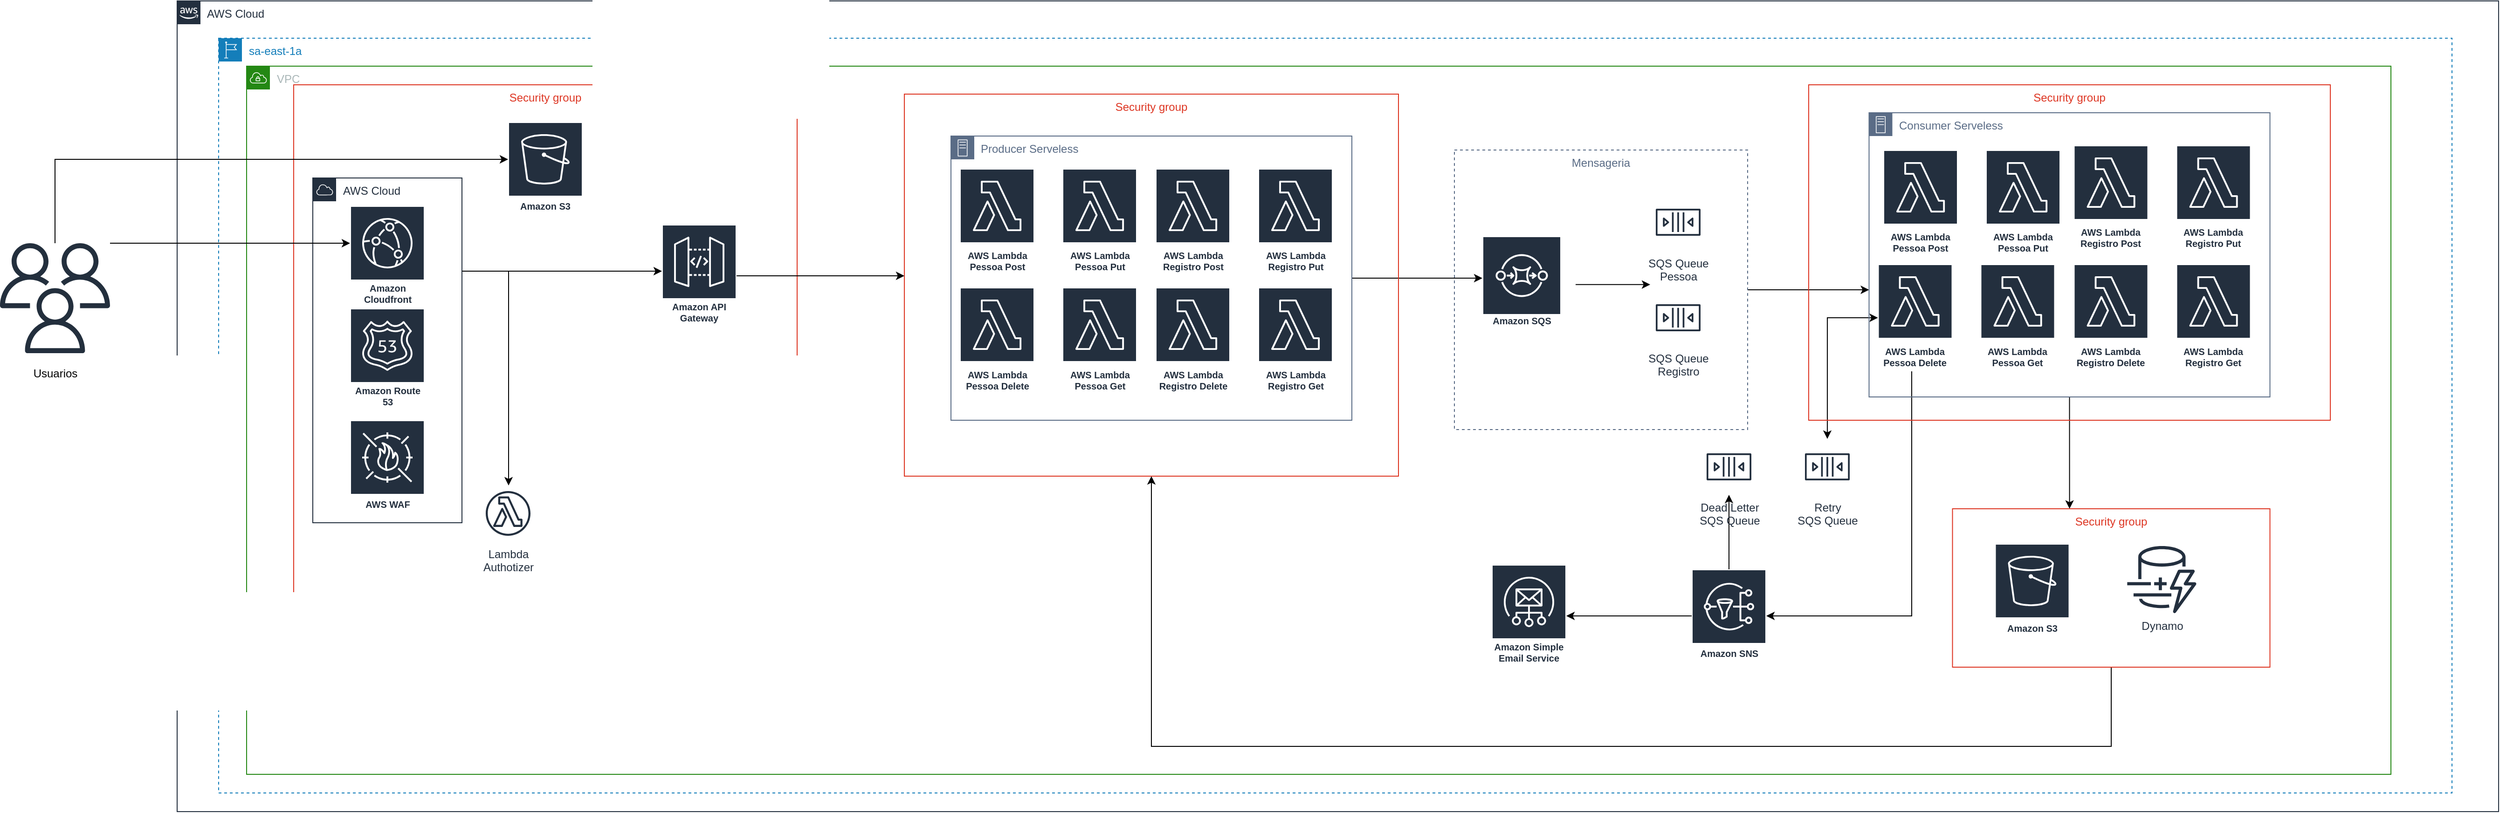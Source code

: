 <mxfile version="15.2.7" type="device" pages="3"><diagram id="Utbdjj3-p3kCRXdwDU8F" name="Page-1"><mxGraphModel dx="5682" dy="2343" grid="1" gridSize="10" guides="1" tooltips="1" connect="1" arrows="1" fold="1" page="1" pageScale="1" pageWidth="827" pageHeight="1169" math="0" shadow="0"><root><mxCell id="0"/><mxCell id="1" parent="0"/><mxCell id="gwXPmiW9-v_74yrq-nhE-3" value="AWS Cloud" style="points=[[0,0],[0.25,0],[0.5,0],[0.75,0],[1,0],[1,0.25],[1,0.5],[1,0.75],[1,1],[0.75,1],[0.5,1],[0.25,1],[0,1],[0,0.75],[0,0.5],[0,0.25]];outlineConnect=0;gradientColor=none;html=1;whiteSpace=wrap;fontSize=12;fontStyle=0;container=1;pointerEvents=0;collapsible=0;recursiveResize=0;shape=mxgraph.aws4.group;grIcon=mxgraph.aws4.group_aws_cloud_alt;strokeColor=#232F3E;fillColor=none;verticalAlign=top;align=left;spacingLeft=30;fontColor=#232F3E;dashed=0;" parent="1" vertex="1"><mxGeometry x="-3010" y="-480" width="2490" height="870" as="geometry"/></mxCell><mxCell id="4ZW8SQwC3H2Tp52ZixBB-3" value="sa-east-1a" style="points=[[0,0],[0.25,0],[0.5,0],[0.75,0],[1,0],[1,0.25],[1,0.5],[1,0.75],[1,1],[0.75,1],[0.5,1],[0.25,1],[0,1],[0,0.75],[0,0.5],[0,0.25]];outlineConnect=0;gradientColor=none;html=1;whiteSpace=wrap;fontSize=12;fontStyle=0;container=1;pointerEvents=0;collapsible=0;recursiveResize=0;shape=mxgraph.aws4.group;grIcon=mxgraph.aws4.group_region;strokeColor=#147EBA;fillColor=none;verticalAlign=top;align=left;spacingLeft=30;fontColor=#147EBA;dashed=1;" parent="gwXPmiW9-v_74yrq-nhE-3" vertex="1"><mxGeometry x="44.5" y="40" width="2395.5" height="810" as="geometry"/></mxCell><mxCell id="PenCrC6DvGoU3g6hiDPV-35" value="VPC" style="points=[[0,0],[0.25,0],[0.5,0],[0.75,0],[1,0],[1,0.25],[1,0.5],[1,0.75],[1,1],[0.75,1],[0.5,1],[0.25,1],[0,1],[0,0.75],[0,0.5],[0,0.25]];outlineConnect=0;gradientColor=none;html=1;whiteSpace=wrap;fontSize=12;fontStyle=0;container=0;pointerEvents=0;collapsible=0;recursiveResize=0;shape=mxgraph.aws4.group;grIcon=mxgraph.aws4.group_vpc;strokeColor=#248814;fillColor=none;verticalAlign=top;align=left;spacingLeft=30;fontColor=#AAB7B8;dashed=0;" parent="4ZW8SQwC3H2Tp52ZixBB-3" vertex="1"><mxGeometry x="30" y="30" width="2300" height="760" as="geometry"/></mxCell><mxCell id="WlRQEAb6TAlqLv0lxq-g-4" style="edgeStyle=orthogonalEdgeStyle;rounded=0;orthogonalLoop=1;jettySize=auto;html=1;" parent="4ZW8SQwC3H2Tp52ZixBB-3" source="GcM1J28nANcI8CVDfX0t-34" target="GcM1J28nANcI8CVDfX0t-36" edge="1"><mxGeometry relative="1" as="geometry"/></mxCell><mxCell id="GcM1J28nANcI8CVDfX0t-34" value="Amazon SNS" style="sketch=0;outlineConnect=0;fontColor=#232F3E;gradientColor=none;strokeColor=#ffffff;fillColor=#232F3E;dashed=0;verticalLabelPosition=middle;verticalAlign=bottom;align=center;html=1;whiteSpace=wrap;fontSize=10;fontStyle=1;spacing=3;shape=mxgraph.aws4.productIcon;prIcon=mxgraph.aws4.sns;" parent="4ZW8SQwC3H2Tp52ZixBB-3" vertex="1"><mxGeometry x="1580" y="570" width="80" height="100" as="geometry"/></mxCell><mxCell id="GcM1J28nANcI8CVDfX0t-36" value="Amazon Simple Email Service" style="sketch=0;outlineConnect=0;fontColor=#232F3E;gradientColor=none;strokeColor=#ffffff;fillColor=#232F3E;dashed=0;verticalLabelPosition=middle;verticalAlign=bottom;align=center;html=1;whiteSpace=wrap;fontSize=10;fontStyle=1;spacing=3;shape=mxgraph.aws4.productIcon;prIcon=mxgraph.aws4.simple_email_service;" parent="4ZW8SQwC3H2Tp52ZixBB-3" vertex="1"><mxGeometry x="1365.5" y="565" width="80" height="110" as="geometry"/></mxCell><mxCell id="WlRQEAb6TAlqLv0lxq-g-3" style="edgeStyle=orthogonalEdgeStyle;rounded=0;orthogonalLoop=1;jettySize=auto;html=1;startArrow=classic;startFill=1;endArrow=none;endFill=0;" parent="4ZW8SQwC3H2Tp52ZixBB-3" source="GcM1J28nANcI8CVDfX0t-35" target="GcM1J28nANcI8CVDfX0t-34" edge="1"><mxGeometry relative="1" as="geometry"/></mxCell><mxCell id="GcM1J28nANcI8CVDfX0t-35" value="Dead Letter&lt;br&gt;SQS Queue" style="sketch=0;outlineConnect=0;fontColor=#232F3E;gradientColor=none;strokeColor=#232F3E;fillColor=#ffffff;dashed=0;verticalLabelPosition=bottom;verticalAlign=top;align=center;html=1;fontSize=12;fontStyle=0;aspect=fixed;shape=mxgraph.aws4.resourceIcon;resIcon=mxgraph.aws4.queue;" parent="4ZW8SQwC3H2Tp52ZixBB-3" vertex="1"><mxGeometry x="1590" y="430" width="60" height="60" as="geometry"/></mxCell><mxCell id="WlRQEAb6TAlqLv0lxq-g-5" value="Retry&lt;br&gt;SQS Queue" style="sketch=0;outlineConnect=0;fontColor=#232F3E;gradientColor=none;strokeColor=#232F3E;fillColor=#ffffff;dashed=0;verticalLabelPosition=bottom;verticalAlign=top;align=center;html=1;fontSize=12;fontStyle=0;aspect=fixed;shape=mxgraph.aws4.resourceIcon;resIcon=mxgraph.aws4.queue;" parent="4ZW8SQwC3H2Tp52ZixBB-3" vertex="1"><mxGeometry x="1695.5" y="430" width="60" height="60" as="geometry"/></mxCell><mxCell id="Ju1iDbExEsWvQ_s9mxj7-16" style="edgeStyle=orthogonalEdgeStyle;rounded=0;orthogonalLoop=1;jettySize=auto;html=1;" parent="4ZW8SQwC3H2Tp52ZixBB-3" source="PenCrC6DvGoU3g6hiDPV-37" target="WlRQEAb6TAlqLv0lxq-g-1" edge="1"><mxGeometry relative="1" as="geometry"><Array as="points"><mxPoint x="1356" y="272"/><mxPoint x="1356" y="272"/></Array></mxGeometry></mxCell><mxCell id="Ju1iDbExEsWvQ_s9mxj7-17" style="edgeStyle=orthogonalEdgeStyle;rounded=0;orthogonalLoop=1;jettySize=auto;html=1;" parent="4ZW8SQwC3H2Tp52ZixBB-3" source="GcM1J28nANcI8CVDfX0t-12" target="Ju1iDbExEsWvQ_s9mxj7-7" edge="1"><mxGeometry relative="1" as="geometry"><Array as="points"><mxPoint x="2016" y="280"/><mxPoint x="2016" y="280"/></Array></mxGeometry></mxCell><mxCell id="Ju1iDbExEsWvQ_s9mxj7-18" style="edgeStyle=orthogonalEdgeStyle;rounded=0;orthogonalLoop=1;jettySize=auto;html=1;startArrow=classic;startFill=1;" parent="4ZW8SQwC3H2Tp52ZixBB-3" source="Ju1iDbExEsWvQ_s9mxj7-8" target="WlRQEAb6TAlqLv0lxq-g-5" edge="1"><mxGeometry relative="1" as="geometry"/></mxCell><mxCell id="Ju1iDbExEsWvQ_s9mxj7-19" style="edgeStyle=orthogonalEdgeStyle;rounded=0;orthogonalLoop=1;jettySize=auto;html=1;startArrow=none;startFill=0;" parent="4ZW8SQwC3H2Tp52ZixBB-3" source="Ju1iDbExEsWvQ_s9mxj7-8" target="GcM1J28nANcI8CVDfX0t-34" edge="1"><mxGeometry relative="1" as="geometry"><Array as="points"><mxPoint x="1816" y="620"/></Array></mxGeometry></mxCell><mxCell id="Ju1iDbExEsWvQ_s9mxj7-20" style="edgeStyle=orthogonalEdgeStyle;rounded=0;orthogonalLoop=1;jettySize=auto;html=1;startArrow=none;startFill=0;exitX=0.5;exitY=1;exitDx=0;exitDy=0;entryX=0.5;entryY=1;entryDx=0;entryDy=0;" parent="4ZW8SQwC3H2Tp52ZixBB-3" source="sDyM2wGw_9lV0OGKjKBB-1" target="PenCrC6DvGoU3g6hiDPV-42" edge="1"><mxGeometry relative="1" as="geometry"><Array as="points"><mxPoint x="2030" y="760"/><mxPoint x="1001" y="760"/></Array></mxGeometry></mxCell><mxCell id="8YtpslXyGDlUgKeMLHJy-2" style="edgeStyle=orthogonalEdgeStyle;rounded=0;orthogonalLoop=1;jettySize=auto;html=1;exitX=0.5;exitY=1;exitDx=0;exitDy=0;" parent="4ZW8SQwC3H2Tp52ZixBB-3" source="Ju1iDbExEsWvQ_s9mxj7-7" target="sDyM2wGw_9lV0OGKjKBB-1" edge="1"><mxGeometry relative="1" as="geometry"><mxPoint x="2305.5" y="466" as="targetPoint"/><Array as="points"><mxPoint x="1985" y="490"/><mxPoint x="1985" y="490"/></Array></mxGeometry></mxCell><mxCell id="7pU__iTT3sf8lBrZAleq-1" value="" style="group" parent="4ZW8SQwC3H2Tp52ZixBB-3" vertex="1" connectable="0"><mxGeometry x="735.5" y="60" width="530" height="410" as="geometry"/></mxCell><mxCell id="PenCrC6DvGoU3g6hiDPV-42" value="Security group" style="fillColor=none;strokeColor=#DD3522;verticalAlign=top;fontStyle=0;fontColor=#DD3522;" parent="7pU__iTT3sf8lBrZAleq-1" vertex="1"><mxGeometry width="530" height="410" as="geometry"/></mxCell><mxCell id="PenCrC6DvGoU3g6hiDPV-37" value="Producer Serveless" style="points=[[0,0],[0.25,0],[0.5,0],[0.75,0],[1,0],[1,0.25],[1,0.5],[1,0.75],[1,1],[0.75,1],[0.5,1],[0.25,1],[0,1],[0,0.75],[0,0.5],[0,0.25]];outlineConnect=0;gradientColor=none;html=1;whiteSpace=wrap;fontSize=12;fontStyle=0;container=1;pointerEvents=0;collapsible=0;recursiveResize=0;shape=mxgraph.aws4.group;grIcon=mxgraph.aws4.group_on_premise;strokeColor=#5A6C86;fillColor=none;verticalAlign=top;align=left;spacingLeft=30;fontColor=#5A6C86;dashed=0;" parent="7pU__iTT3sf8lBrZAleq-1" vertex="1"><mxGeometry x="50" y="45" width="430" height="305" as="geometry"/></mxCell><mxCell id="Ju1iDbExEsWvQ_s9mxj7-2" value="AWS Lambda Pessoa Delete" style="sketch=0;outlineConnect=0;fontColor=#232F3E;gradientColor=none;strokeColor=#ffffff;fillColor=#232F3E;dashed=0;verticalLabelPosition=middle;verticalAlign=bottom;align=center;html=1;whiteSpace=wrap;fontSize=10;fontStyle=1;spacing=3;shape=mxgraph.aws4.productIcon;prIcon=mxgraph.aws4.lambda;" parent="PenCrC6DvGoU3g6hiDPV-37" vertex="1"><mxGeometry x="9.5" y="162.5" width="80" height="115" as="geometry"/></mxCell><mxCell id="Ju1iDbExEsWvQ_s9mxj7-1" value="AWS Lambda Pessoa Get" style="sketch=0;outlineConnect=0;fontColor=#232F3E;gradientColor=none;strokeColor=#ffffff;fillColor=#232F3E;dashed=0;verticalLabelPosition=middle;verticalAlign=bottom;align=center;html=1;whiteSpace=wrap;fontSize=10;fontStyle=1;spacing=3;shape=mxgraph.aws4.productIcon;prIcon=mxgraph.aws4.lambda;" parent="PenCrC6DvGoU3g6hiDPV-37" vertex="1"><mxGeometry x="119.5" y="162.5" width="80" height="115" as="geometry"/></mxCell><mxCell id="PenCrC6DvGoU3g6hiDPV-39" value="AWS Lambda Registro Post" style="sketch=0;outlineConnect=0;fontColor=#232F3E;gradientColor=none;strokeColor=#ffffff;fillColor=#232F3E;dashed=0;verticalLabelPosition=middle;verticalAlign=bottom;align=center;html=1;whiteSpace=wrap;fontSize=10;fontStyle=1;spacing=3;shape=mxgraph.aws4.productIcon;prIcon=mxgraph.aws4.lambda;" parent="PenCrC6DvGoU3g6hiDPV-37" vertex="1"><mxGeometry x="219.5" y="35" width="80" height="115" as="geometry"/></mxCell><mxCell id="Ju1iDbExEsWvQ_s9mxj7-4" value="AWS Lambda Registro Delete" style="sketch=0;outlineConnect=0;fontColor=#232F3E;gradientColor=none;strokeColor=#ffffff;fillColor=#232F3E;dashed=0;verticalLabelPosition=middle;verticalAlign=bottom;align=center;html=1;whiteSpace=wrap;fontSize=10;fontStyle=1;spacing=3;shape=mxgraph.aws4.productIcon;prIcon=mxgraph.aws4.lambda;" parent="PenCrC6DvGoU3g6hiDPV-37" vertex="1"><mxGeometry x="219.5" y="162.5" width="80" height="115" as="geometry"/></mxCell><mxCell id="Ju1iDbExEsWvQ_s9mxj7-5" value="AWS Lambda Registro Put" style="sketch=0;outlineConnect=0;fontColor=#232F3E;gradientColor=none;strokeColor=#ffffff;fillColor=#232F3E;dashed=0;verticalLabelPosition=middle;verticalAlign=bottom;align=center;html=1;whiteSpace=wrap;fontSize=10;fontStyle=1;spacing=3;shape=mxgraph.aws4.productIcon;prIcon=mxgraph.aws4.lambda;" parent="PenCrC6DvGoU3g6hiDPV-37" vertex="1"><mxGeometry x="329.5" y="35" width="80" height="115" as="geometry"/></mxCell><mxCell id="Ju1iDbExEsWvQ_s9mxj7-6" value="AWS Lambda Registro Get" style="sketch=0;outlineConnect=0;fontColor=#232F3E;gradientColor=none;strokeColor=#ffffff;fillColor=#232F3E;dashed=0;verticalLabelPosition=middle;verticalAlign=bottom;align=center;html=1;whiteSpace=wrap;fontSize=10;fontStyle=1;spacing=3;shape=mxgraph.aws4.productIcon;prIcon=mxgraph.aws4.lambda;" parent="PenCrC6DvGoU3g6hiDPV-37" vertex="1"><mxGeometry x="329.5" y="162.5" width="80" height="115" as="geometry"/></mxCell><mxCell id="PenCrC6DvGoU3g6hiDPV-38" value="AWS Lambda Pessoa Put" style="sketch=0;outlineConnect=0;fontColor=#232F3E;gradientColor=none;strokeColor=#ffffff;fillColor=#232F3E;dashed=0;verticalLabelPosition=middle;verticalAlign=bottom;align=center;html=1;whiteSpace=wrap;fontSize=10;fontStyle=1;spacing=3;shape=mxgraph.aws4.productIcon;prIcon=mxgraph.aws4.lambda;" parent="7pU__iTT3sf8lBrZAleq-1" vertex="1"><mxGeometry x="169.5" y="80" width="80" height="115" as="geometry"/></mxCell><mxCell id="Ju1iDbExEsWvQ_s9mxj7-3" value="AWS Lambda Pessoa Post" style="sketch=0;outlineConnect=0;fontColor=#232F3E;gradientColor=none;strokeColor=#ffffff;fillColor=#232F3E;dashed=0;verticalLabelPosition=middle;verticalAlign=bottom;align=center;html=1;whiteSpace=wrap;fontSize=10;fontStyle=1;spacing=3;shape=mxgraph.aws4.productIcon;prIcon=mxgraph.aws4.lambda;" parent="7pU__iTT3sf8lBrZAleq-1" vertex="1"><mxGeometry x="59.5" y="80" width="80" height="115" as="geometry"/></mxCell><mxCell id="7pU__iTT3sf8lBrZAleq-2" value="" style="group" parent="4ZW8SQwC3H2Tp52ZixBB-3" vertex="1" connectable="0"><mxGeometry x="80.5" y="50" width="540" height="550" as="geometry"/></mxCell><mxCell id="PenCrC6DvGoU3g6hiDPV-5" value="Security group" style="fillColor=none;strokeColor=#DD3522;verticalAlign=top;fontStyle=0;fontColor=#DD3522;" parent="7pU__iTT3sf8lBrZAleq-2" vertex="1"><mxGeometry width="540" height="550" as="geometry"/></mxCell><mxCell id="gwXPmiW9-v_74yrq-nhE-2" value="Amazon API Gateway" style="sketch=0;outlineConnect=0;fontColor=#232F3E;gradientColor=none;strokeColor=#ffffff;fillColor=#232F3E;dashed=0;verticalLabelPosition=middle;verticalAlign=bottom;align=center;html=1;whiteSpace=wrap;fontSize=10;fontStyle=1;spacing=3;shape=mxgraph.aws4.productIcon;prIcon=mxgraph.aws4.api_gateway;" parent="7pU__iTT3sf8lBrZAleq-2" vertex="1"><mxGeometry x="395" y="150" width="80" height="110" as="geometry"/></mxCell><mxCell id="GcM1J28nANcI8CVDfX0t-4" style="edgeStyle=orthogonalEdgeStyle;rounded=0;orthogonalLoop=1;jettySize=auto;html=1;" parent="7pU__iTT3sf8lBrZAleq-2" target="gwXPmiW9-v_74yrq-nhE-2" edge="1"><mxGeometry x="-3005" y="-460" as="geometry"><mxPoint x="181" y="200" as="sourcePoint"/><Array as="points"><mxPoint x="180.5" y="200"/></Array></mxGeometry></mxCell><mxCell id="gwXPmiW9-v_74yrq-nhE-15" value="AWS Cloud" style="points=[[0,0],[0.25,0],[0.5,0],[0.75,0],[1,0],[1,0.25],[1,0.5],[1,0.75],[1,1],[0.75,1],[0.5,1],[0.25,1],[0,1],[0,0.75],[0,0.5],[0,0.25]];outlineConnect=0;gradientColor=none;html=1;whiteSpace=wrap;fontSize=12;fontStyle=0;container=1;pointerEvents=0;collapsible=0;recursiveResize=0;shape=mxgraph.aws4.group;grIcon=mxgraph.aws4.group_aws_cloud;strokeColor=#232F3E;fillColor=none;verticalAlign=top;align=left;spacingLeft=30;fontColor=#232F3E;dashed=0;rotation=0;" parent="7pU__iTT3sf8lBrZAleq-2" vertex="1"><mxGeometry x="20.5" y="100" width="160" height="370" as="geometry"/></mxCell><mxCell id="gwXPmiW9-v_74yrq-nhE-14" value="AWS WAF" style="sketch=0;outlineConnect=0;fontColor=#232F3E;gradientColor=none;strokeColor=#ffffff;fillColor=#232F3E;dashed=0;verticalLabelPosition=middle;verticalAlign=bottom;align=center;html=1;whiteSpace=wrap;fontSize=10;fontStyle=1;spacing=3;shape=mxgraph.aws4.productIcon;prIcon=mxgraph.aws4.waf;" parent="gwXPmiW9-v_74yrq-nhE-15" vertex="1"><mxGeometry x="40" y="260" width="80" height="100" as="geometry"/></mxCell><mxCell id="QEZ3UaB6u-Z1rGOzgfHQ-1" value="Amazon Cloudfront" style="sketch=0;outlineConnect=0;fontColor=#232F3E;gradientColor=none;strokeColor=#ffffff;fillColor=#232F3E;dashed=0;verticalLabelPosition=middle;verticalAlign=bottom;align=center;html=1;whiteSpace=wrap;fontSize=10;fontStyle=1;spacing=3;shape=mxgraph.aws4.productIcon;prIcon=mxgraph.aws4.cloudfront;" parent="gwXPmiW9-v_74yrq-nhE-15" vertex="1"><mxGeometry x="40" y="30" width="80" height="110" as="geometry"/></mxCell><mxCell id="gwXPmiW9-v_74yrq-nhE-18" value="Amazon Route 53" style="sketch=0;outlineConnect=0;fontColor=#232F3E;gradientColor=none;strokeColor=#ffffff;fillColor=#232F3E;dashed=0;verticalLabelPosition=middle;verticalAlign=bottom;align=center;html=1;whiteSpace=wrap;fontSize=10;fontStyle=1;spacing=3;shape=mxgraph.aws4.productIcon;prIcon=mxgraph.aws4.route_53;" parent="gwXPmiW9-v_74yrq-nhE-15" vertex="1"><mxGeometry x="40" y="140" width="80" height="110" as="geometry"/></mxCell><mxCell id="gwXPmiW9-v_74yrq-nhE-25" value="Lambda&lt;br&gt;Authotizer" style="sketch=0;outlineConnect=0;fontColor=#232F3E;gradientColor=none;strokeColor=#232F3E;fillColor=#ffffff;dashed=0;verticalLabelPosition=bottom;verticalAlign=top;align=center;html=1;fontSize=12;fontStyle=0;aspect=fixed;shape=mxgraph.aws4.resourceIcon;resIcon=mxgraph.aws4.lambda_function;" parent="7pU__iTT3sf8lBrZAleq-2" vertex="1"><mxGeometry x="200" y="430" width="60" height="60" as="geometry"/></mxCell><mxCell id="GcM1J28nANcI8CVDfX0t-3" style="edgeStyle=orthogonalEdgeStyle;rounded=0;orthogonalLoop=1;jettySize=auto;html=1;" parent="7pU__iTT3sf8lBrZAleq-2" source="gwXPmiW9-v_74yrq-nhE-15" target="gwXPmiW9-v_74yrq-nhE-25" edge="1"><mxGeometry x="-3005" y="-460" as="geometry"><Array as="points"><mxPoint x="230.5" y="200"/></Array></mxGeometry></mxCell><mxCell id="gwXPmiW9-v_74yrq-nhE-27" value="Amazon S3" style="sketch=0;outlineConnect=0;fontColor=#232F3E;gradientColor=none;strokeColor=#ffffff;fillColor=#232F3E;dashed=0;verticalLabelPosition=middle;verticalAlign=bottom;align=center;html=1;whiteSpace=wrap;fontSize=10;fontStyle=1;spacing=3;shape=mxgraph.aws4.productIcon;prIcon=mxgraph.aws4.s3;" parent="7pU__iTT3sf8lBrZAleq-2" vertex="1"><mxGeometry x="230" y="40" width="80" height="100" as="geometry"/></mxCell><mxCell id="7pU__iTT3sf8lBrZAleq-3" style="edgeStyle=orthogonalEdgeStyle;rounded=0;orthogonalLoop=1;jettySize=auto;html=1;" parent="4ZW8SQwC3H2Tp52ZixBB-3" source="gwXPmiW9-v_74yrq-nhE-2" target="PenCrC6DvGoU3g6hiDPV-42" edge="1"><mxGeometry relative="1" as="geometry"><Array as="points"><mxPoint x="696" y="255"/><mxPoint x="696" y="255"/></Array></mxGeometry></mxCell><mxCell id="7pU__iTT3sf8lBrZAleq-4" value="" style="group" parent="4ZW8SQwC3H2Tp52ZixBB-3" vertex="1" connectable="0"><mxGeometry x="1325.5" y="120" width="314.5" height="300" as="geometry"/></mxCell><mxCell id="WlRQEAb6TAlqLv0lxq-g-1" value="Amazon SQS" style="sketch=0;outlineConnect=0;fontColor=#232F3E;gradientColor=none;strokeColor=#ffffff;fillColor=#232F3E;dashed=0;verticalLabelPosition=middle;verticalAlign=bottom;align=center;html=1;whiteSpace=wrap;fontSize=10;fontStyle=1;spacing=3;shape=mxgraph.aws4.productIcon;prIcon=mxgraph.aws4.sqs;" parent="7pU__iTT3sf8lBrZAleq-4" vertex="1"><mxGeometry x="30" y="92.5" width="84.5" height="100" as="geometry"/></mxCell><mxCell id="GcM1J28nANcI8CVDfX0t-12" value="Mensageria" style="fillColor=none;strokeColor=#5A6C86;dashed=1;verticalAlign=top;fontStyle=0;fontColor=#5A6C86;" parent="7pU__iTT3sf8lBrZAleq-4" vertex="1"><mxGeometry width="314.5" height="300" as="geometry"/></mxCell><mxCell id="GcM1J28nANcI8CVDfX0t-46" value="" style="endArrow=classic;html=1;" parent="7pU__iTT3sf8lBrZAleq-4" edge="1"><mxGeometry x="-3655" y="-540" width="50" height="50" as="geometry"><mxPoint x="130" y="144.41" as="sourcePoint"/><mxPoint x="210" y="144.41" as="targetPoint"/></mxGeometry></mxCell><mxCell id="GcM1J28nANcI8CVDfX0t-10" value="SQS Queue&lt;br&gt;Registro" style="sketch=0;outlineConnect=0;fontColor=#232F3E;gradientColor=none;strokeColor=#232F3E;fillColor=#ffffff;dashed=0;verticalLabelPosition=bottom;verticalAlign=top;align=center;html=1;fontSize=12;fontStyle=0;aspect=fixed;shape=mxgraph.aws4.resourceIcon;resIcon=mxgraph.aws4.queue;" parent="7pU__iTT3sf8lBrZAleq-4" vertex="1"><mxGeometry x="210" y="150" width="60" height="60" as="geometry"/></mxCell><mxCell id="GcM1J28nANcI8CVDfX0t-9" value="SQS Queue&lt;br&gt;Pessoa" style="sketch=0;outlineConnect=0;fontColor=#232F3E;gradientColor=none;strokeColor=#232F3E;fillColor=#ffffff;dashed=0;verticalLabelPosition=bottom;verticalAlign=top;align=center;html=1;fontSize=12;fontStyle=0;aspect=fixed;shape=mxgraph.aws4.resourceIcon;resIcon=mxgraph.aws4.queue;" parent="7pU__iTT3sf8lBrZAleq-4" vertex="1"><mxGeometry x="210" y="47.5" width="60" height="60" as="geometry"/></mxCell><mxCell id="7pU__iTT3sf8lBrZAleq-5" value="" style="group" parent="4ZW8SQwC3H2Tp52ZixBB-3" vertex="1" connectable="0"><mxGeometry x="1705.5" y="50" width="559.5" height="360" as="geometry"/></mxCell><mxCell id="GcM1J28nANcI8CVDfX0t-25" value="Security group" style="fillColor=none;strokeColor=#DD3522;verticalAlign=top;fontStyle=0;fontColor=#DD3522;" parent="7pU__iTT3sf8lBrZAleq-5" vertex="1"><mxGeometry width="559.5" height="360" as="geometry"/></mxCell><mxCell id="Ju1iDbExEsWvQ_s9mxj7-7" value="Consumer Serveless" style="points=[[0,0],[0.25,0],[0.5,0],[0.75,0],[1,0],[1,0.25],[1,0.5],[1,0.75],[1,1],[0.75,1],[0.5,1],[0.25,1],[0,1],[0,0.75],[0,0.5],[0,0.25]];outlineConnect=0;gradientColor=none;html=1;whiteSpace=wrap;fontSize=12;fontStyle=0;container=1;pointerEvents=0;collapsible=0;recursiveResize=0;shape=mxgraph.aws4.group;grIcon=mxgraph.aws4.group_on_premise;strokeColor=#5A6C86;fillColor=none;verticalAlign=top;align=left;spacingLeft=30;fontColor=#5A6C86;dashed=0;" parent="7pU__iTT3sf8lBrZAleq-5" vertex="1"><mxGeometry x="64.75" y="30" width="430" height="305" as="geometry"/></mxCell><mxCell id="Ju1iDbExEsWvQ_s9mxj7-8" value="AWS Lambda Pessoa Delete" style="sketch=0;outlineConnect=0;fontColor=#232F3E;gradientColor=none;strokeColor=#ffffff;fillColor=#232F3E;dashed=0;verticalLabelPosition=middle;verticalAlign=bottom;align=center;html=1;whiteSpace=wrap;fontSize=10;fontStyle=1;spacing=3;shape=mxgraph.aws4.productIcon;prIcon=mxgraph.aws4.lambda;" parent="Ju1iDbExEsWvQ_s9mxj7-7" vertex="1"><mxGeometry x="9.5" y="162.5" width="80" height="115" as="geometry"/></mxCell><mxCell id="Ju1iDbExEsWvQ_s9mxj7-9" value="AWS Lambda Pessoa Get" style="sketch=0;outlineConnect=0;fontColor=#232F3E;gradientColor=none;strokeColor=#ffffff;fillColor=#232F3E;dashed=0;verticalLabelPosition=middle;verticalAlign=bottom;align=center;html=1;whiteSpace=wrap;fontSize=10;fontStyle=1;spacing=3;shape=mxgraph.aws4.productIcon;prIcon=mxgraph.aws4.lambda;" parent="Ju1iDbExEsWvQ_s9mxj7-7" vertex="1"><mxGeometry x="119.5" y="162.5" width="80" height="115" as="geometry"/></mxCell><mxCell id="Ju1iDbExEsWvQ_s9mxj7-10" value="AWS Lambda Registro Post" style="sketch=0;outlineConnect=0;fontColor=#232F3E;gradientColor=none;strokeColor=#ffffff;fillColor=#232F3E;dashed=0;verticalLabelPosition=middle;verticalAlign=bottom;align=center;html=1;whiteSpace=wrap;fontSize=10;fontStyle=1;spacing=3;shape=mxgraph.aws4.productIcon;prIcon=mxgraph.aws4.lambda;" parent="Ju1iDbExEsWvQ_s9mxj7-7" vertex="1"><mxGeometry x="219.5" y="35" width="80" height="115" as="geometry"/></mxCell><mxCell id="Ju1iDbExEsWvQ_s9mxj7-11" value="AWS Lambda Registro Delete" style="sketch=0;outlineConnect=0;fontColor=#232F3E;gradientColor=none;strokeColor=#ffffff;fillColor=#232F3E;dashed=0;verticalLabelPosition=middle;verticalAlign=bottom;align=center;html=1;whiteSpace=wrap;fontSize=10;fontStyle=1;spacing=3;shape=mxgraph.aws4.productIcon;prIcon=mxgraph.aws4.lambda;" parent="Ju1iDbExEsWvQ_s9mxj7-7" vertex="1"><mxGeometry x="219.5" y="162.5" width="80" height="115" as="geometry"/></mxCell><mxCell id="Ju1iDbExEsWvQ_s9mxj7-12" value="AWS Lambda Registro Put" style="sketch=0;outlineConnect=0;fontColor=#232F3E;gradientColor=none;strokeColor=#ffffff;fillColor=#232F3E;dashed=0;verticalLabelPosition=middle;verticalAlign=bottom;align=center;html=1;whiteSpace=wrap;fontSize=10;fontStyle=1;spacing=3;shape=mxgraph.aws4.productIcon;prIcon=mxgraph.aws4.lambda;" parent="Ju1iDbExEsWvQ_s9mxj7-7" vertex="1"><mxGeometry x="329.5" y="35" width="80" height="115" as="geometry"/></mxCell><mxCell id="Ju1iDbExEsWvQ_s9mxj7-13" value="AWS Lambda Registro Get" style="sketch=0;outlineConnect=0;fontColor=#232F3E;gradientColor=none;strokeColor=#ffffff;fillColor=#232F3E;dashed=0;verticalLabelPosition=middle;verticalAlign=bottom;align=center;html=1;whiteSpace=wrap;fontSize=10;fontStyle=1;spacing=3;shape=mxgraph.aws4.productIcon;prIcon=mxgraph.aws4.lambda;" parent="Ju1iDbExEsWvQ_s9mxj7-7" vertex="1"><mxGeometry x="329.5" y="162.5" width="80" height="115" as="geometry"/></mxCell><mxCell id="Ju1iDbExEsWvQ_s9mxj7-14" value="AWS Lambda Pessoa Put" style="sketch=0;outlineConnect=0;fontColor=#232F3E;gradientColor=none;strokeColor=#ffffff;fillColor=#232F3E;dashed=0;verticalLabelPosition=middle;verticalAlign=bottom;align=center;html=1;whiteSpace=wrap;fontSize=10;fontStyle=1;spacing=3;shape=mxgraph.aws4.productIcon;prIcon=mxgraph.aws4.lambda;" parent="7pU__iTT3sf8lBrZAleq-5" vertex="1"><mxGeometry x="190" y="70" width="80" height="115" as="geometry"/></mxCell><mxCell id="Ju1iDbExEsWvQ_s9mxj7-15" value="AWS Lambda Pessoa Post" style="sketch=0;outlineConnect=0;fontColor=#232F3E;gradientColor=none;strokeColor=#ffffff;fillColor=#232F3E;dashed=0;verticalLabelPosition=middle;verticalAlign=bottom;align=center;html=1;whiteSpace=wrap;fontSize=10;fontStyle=1;spacing=3;shape=mxgraph.aws4.productIcon;prIcon=mxgraph.aws4.lambda;" parent="7pU__iTT3sf8lBrZAleq-5" vertex="1"><mxGeometry x="80" y="70" width="80" height="115" as="geometry"/></mxCell><mxCell id="7pU__iTT3sf8lBrZAleq-6" value="" style="group" parent="4ZW8SQwC3H2Tp52ZixBB-3" vertex="1" connectable="0"><mxGeometry x="1859.75" y="505" width="340.5" height="170" as="geometry"/></mxCell><mxCell id="sDyM2wGw_9lV0OGKjKBB-1" value="Security group" style="fillColor=none;strokeColor=#DD3522;verticalAlign=top;fontStyle=0;fontColor=#DD3522;" parent="7pU__iTT3sf8lBrZAleq-6" vertex="1"><mxGeometry width="340.5" height="170" as="geometry"/></mxCell><mxCell id="GcM1J28nANcI8CVDfX0t-32" value="Dynamo" style="sketch=0;outlineConnect=0;fontColor=#232F3E;gradientColor=none;fillColor=#232F3E;strokeColor=none;dashed=0;verticalLabelPosition=bottom;verticalAlign=top;align=center;html=1;fontSize=12;fontStyle=0;aspect=fixed;pointerEvents=1;shape=mxgraph.aws4.dynamodb_dax;" parent="7pU__iTT3sf8lBrZAleq-6" vertex="1"><mxGeometry x="185.5" y="40" width="78" height="72" as="geometry"/></mxCell><mxCell id="8YtpslXyGDlUgKeMLHJy-1" value="Amazon S3" style="sketch=0;outlineConnect=0;fontColor=#232F3E;gradientColor=none;strokeColor=#ffffff;fillColor=#232F3E;dashed=0;verticalLabelPosition=middle;verticalAlign=bottom;align=center;html=1;whiteSpace=wrap;fontSize=10;fontStyle=1;spacing=3;shape=mxgraph.aws4.productIcon;prIcon=mxgraph.aws4.s3;" parent="7pU__iTT3sf8lBrZAleq-6" vertex="1"><mxGeometry x="45.5" y="37.5" width="80" height="100" as="geometry"/></mxCell><mxCell id="GcM1J28nANcI8CVDfX0t-5" style="edgeStyle=orthogonalEdgeStyle;rounded=0;orthogonalLoop=1;jettySize=auto;html=1;" parent="1" source="gwXPmiW9-v_74yrq-nhE-1" target="gwXPmiW9-v_74yrq-nhE-27" edge="1"><mxGeometry relative="1" as="geometry"><Array as="points"><mxPoint x="-3141" y="-310"/></Array></mxGeometry></mxCell><mxCell id="GcM1J28nANcI8CVDfX0t-39" style="edgeStyle=orthogonalEdgeStyle;rounded=0;orthogonalLoop=1;jettySize=auto;html=1;" parent="1" source="gwXPmiW9-v_74yrq-nhE-1" target="QEZ3UaB6u-Z1rGOzgfHQ-1" edge="1"><mxGeometry relative="1" as="geometry"><Array as="points"><mxPoint x="-2950" y="-220"/><mxPoint x="-2950" y="-220"/></Array></mxGeometry></mxCell><mxCell id="gwXPmiW9-v_74yrq-nhE-1" value="" style="sketch=0;outlineConnect=0;fontColor=#232F3E;gradientColor=none;fillColor=#232F3D;strokeColor=none;dashed=0;verticalLabelPosition=bottom;verticalAlign=top;align=center;html=1;fontSize=12;fontStyle=0;aspect=fixed;pointerEvents=1;shape=mxgraph.aws4.users;" parent="1" vertex="1"><mxGeometry x="-3200" y="-220" width="118" height="118" as="geometry"/></mxCell><mxCell id="GcM1J28nANcI8CVDfX0t-6" value="Usuarios" style="text;html=1;align=center;verticalAlign=middle;resizable=0;points=[];autosize=1;strokeColor=none;fillColor=none;" parent="1" vertex="1"><mxGeometry x="-3171" y="-90" width="60" height="20" as="geometry"/></mxCell></root></mxGraphModel></diagram><diagram id="_FiX9o6CTLjsg2WgSjb5" name="Página-2"><mxGraphModel dx="4970" dy="1991" grid="1" gridSize="10" guides="1" tooltips="1" connect="1" arrows="1" fold="1" page="1" pageScale="1" pageWidth="827" pageHeight="1169" math="0" shadow="0"><root><mxCell id="OFks_mh1K6MqMfRZN65u-0"/><mxCell id="OFks_mh1K6MqMfRZN65u-1" parent="OFks_mh1K6MqMfRZN65u-0"/><mxCell id="Urj_Np9kgUvFfzRH5EB8-63" value="AWS Cloud" style="points=[[0,0],[0.25,0],[0.5,0],[0.75,0],[1,0],[1,0.25],[1,0.5],[1,0.75],[1,1],[0.75,1],[0.5,1],[0.25,1],[0,1],[0,0.75],[0,0.5],[0,0.25]];outlineConnect=0;gradientColor=none;html=1;whiteSpace=wrap;fontSize=12;fontStyle=0;container=1;pointerEvents=0;collapsible=0;recursiveResize=0;shape=mxgraph.aws4.group;grIcon=mxgraph.aws4.group_aws_cloud_alt;strokeColor=#232F3E;fillColor=none;verticalAlign=top;align=left;spacingLeft=30;fontColor=#232F3E;dashed=0;" parent="OFks_mh1K6MqMfRZN65u-1" vertex="1"><mxGeometry x="-3000" y="-470" width="1490" height="870" as="geometry"/></mxCell><mxCell id="Urj_Np9kgUvFfzRH5EB8-64" value="sa-east-1a" style="points=[[0,0],[0.25,0],[0.5,0],[0.75,0],[1,0],[1,0.25],[1,0.5],[1,0.75],[1,1],[0.75,1],[0.5,1],[0.25,1],[0,1],[0,0.75],[0,0.5],[0,0.25]];outlineConnect=0;gradientColor=none;html=1;whiteSpace=wrap;fontSize=12;fontStyle=0;container=1;pointerEvents=0;collapsible=0;recursiveResize=0;shape=mxgraph.aws4.group;grIcon=mxgraph.aws4.group_region;strokeColor=#147EBA;fillColor=none;verticalAlign=top;align=left;spacingLeft=30;fontColor=#147EBA;dashed=1;" parent="Urj_Np9kgUvFfzRH5EB8-63" vertex="1"><mxGeometry x="44.5" y="40" width="1425.5" height="810" as="geometry"/></mxCell><mxCell id="Urj_Np9kgUvFfzRH5EB8-65" value="VPC" style="points=[[0,0],[0.25,0],[0.5,0],[0.75,0],[1,0],[1,0.25],[1,0.5],[1,0.75],[1,1],[0.75,1],[0.5,1],[0.25,1],[0,1],[0,0.75],[0,0.5],[0,0.25]];outlineConnect=0;gradientColor=none;html=1;whiteSpace=wrap;fontSize=12;fontStyle=0;container=0;pointerEvents=0;collapsible=0;recursiveResize=0;shape=mxgraph.aws4.group;grIcon=mxgraph.aws4.group_vpc;strokeColor=#248814;fillColor=none;verticalAlign=top;align=left;spacingLeft=30;fontColor=#AAB7B8;dashed=0;" parent="Urj_Np9kgUvFfzRH5EB8-64" vertex="1"><mxGeometry x="30" y="30" width="1360" height="760" as="geometry"/></mxCell><mxCell id="Urj_Np9kgUvFfzRH5EB8-72" style="edgeStyle=orthogonalEdgeStyle;rounded=0;orthogonalLoop=1;jettySize=auto;html=1;" parent="Urj_Np9kgUvFfzRH5EB8-64" source="Urj_Np9kgUvFfzRH5EB8-80" edge="1"><mxGeometry relative="1" as="geometry"><Array as="points"><mxPoint x="1356" y="272"/><mxPoint x="1356" y="272"/></Array><mxPoint x="1365.5" y="272" as="targetPoint"/></mxGeometry></mxCell><mxCell id="Urj_Np9kgUvFfzRH5EB8-76" style="edgeStyle=orthogonalEdgeStyle;rounded=0;orthogonalLoop=1;jettySize=auto;html=1;startArrow=none;startFill=0;entryX=0.5;entryY=1;entryDx=0;entryDy=0;" parent="Urj_Np9kgUvFfzRH5EB8-64" target="Urj_Np9kgUvFfzRH5EB8-79" edge="1"><mxGeometry relative="1" as="geometry"><Array as="points"><mxPoint x="1001" y="520"/><mxPoint x="1001" y="520"/></Array><mxPoint x="1000.5" y="710" as="sourcePoint"/></mxGeometry></mxCell><mxCell id="Urj_Np9kgUvFfzRH5EB8-78" value="" style="group" parent="Urj_Np9kgUvFfzRH5EB8-64" vertex="1" connectable="0"><mxGeometry x="735.5" y="60" width="530" height="410" as="geometry"/></mxCell><mxCell id="Urj_Np9kgUvFfzRH5EB8-79" value="Security group" style="fillColor=none;strokeColor=#DD3522;verticalAlign=top;fontStyle=0;fontColor=#DD3522;" parent="Urj_Np9kgUvFfzRH5EB8-78" vertex="1"><mxGeometry width="530" height="410" as="geometry"/></mxCell><mxCell id="Urj_Np9kgUvFfzRH5EB8-80" value="Producer Serveless" style="points=[[0,0],[0.25,0],[0.5,0],[0.75,0],[1,0],[1,0.25],[1,0.5],[1,0.75],[1,1],[0.75,1],[0.5,1],[0.25,1],[0,1],[0,0.75],[0,0.5],[0,0.25]];outlineConnect=0;gradientColor=none;html=1;whiteSpace=wrap;fontSize=12;fontStyle=0;container=1;pointerEvents=0;collapsible=0;recursiveResize=0;shape=mxgraph.aws4.group;grIcon=mxgraph.aws4.group_on_premise;strokeColor=#5A6C86;fillColor=none;verticalAlign=top;align=left;spacingLeft=30;fontColor=#5A6C86;dashed=0;" parent="Urj_Np9kgUvFfzRH5EB8-78" vertex="1"><mxGeometry x="50" y="45" width="430" height="305" as="geometry"/></mxCell><mxCell id="Urj_Np9kgUvFfzRH5EB8-81" value="AWS Lambda Pessoa Delete" style="sketch=0;outlineConnect=0;fontColor=#232F3E;gradientColor=none;strokeColor=#ffffff;fillColor=#232F3E;dashed=0;verticalLabelPosition=middle;verticalAlign=bottom;align=center;html=1;whiteSpace=wrap;fontSize=10;fontStyle=1;spacing=3;shape=mxgraph.aws4.productIcon;prIcon=mxgraph.aws4.lambda;" parent="Urj_Np9kgUvFfzRH5EB8-80" vertex="1"><mxGeometry x="9.5" y="162.5" width="80" height="115" as="geometry"/></mxCell><mxCell id="Urj_Np9kgUvFfzRH5EB8-82" value="AWS Lambda Pessoa Get" style="sketch=0;outlineConnect=0;fontColor=#232F3E;gradientColor=none;strokeColor=#ffffff;fillColor=#232F3E;dashed=0;verticalLabelPosition=middle;verticalAlign=bottom;align=center;html=1;whiteSpace=wrap;fontSize=10;fontStyle=1;spacing=3;shape=mxgraph.aws4.productIcon;prIcon=mxgraph.aws4.lambda;" parent="Urj_Np9kgUvFfzRH5EB8-80" vertex="1"><mxGeometry x="119.5" y="162.5" width="80" height="115" as="geometry"/></mxCell><mxCell id="Urj_Np9kgUvFfzRH5EB8-83" value="AWS Lambda Registro Post" style="sketch=0;outlineConnect=0;fontColor=#232F3E;gradientColor=none;strokeColor=#ffffff;fillColor=#232F3E;dashed=0;verticalLabelPosition=middle;verticalAlign=bottom;align=center;html=1;whiteSpace=wrap;fontSize=10;fontStyle=1;spacing=3;shape=mxgraph.aws4.productIcon;prIcon=mxgraph.aws4.lambda;" parent="Urj_Np9kgUvFfzRH5EB8-80" vertex="1"><mxGeometry x="219.5" y="35" width="80" height="115" as="geometry"/></mxCell><mxCell id="Urj_Np9kgUvFfzRH5EB8-84" value="AWS Lambda Registro Delete" style="sketch=0;outlineConnect=0;fontColor=#232F3E;gradientColor=none;strokeColor=#ffffff;fillColor=#232F3E;dashed=0;verticalLabelPosition=middle;verticalAlign=bottom;align=center;html=1;whiteSpace=wrap;fontSize=10;fontStyle=1;spacing=3;shape=mxgraph.aws4.productIcon;prIcon=mxgraph.aws4.lambda;" parent="Urj_Np9kgUvFfzRH5EB8-80" vertex="1"><mxGeometry x="219.5" y="162.5" width="80" height="115" as="geometry"/></mxCell><mxCell id="Urj_Np9kgUvFfzRH5EB8-85" value="AWS Lambda Registro Put" style="sketch=0;outlineConnect=0;fontColor=#232F3E;gradientColor=none;strokeColor=#ffffff;fillColor=#232F3E;dashed=0;verticalLabelPosition=middle;verticalAlign=bottom;align=center;html=1;whiteSpace=wrap;fontSize=10;fontStyle=1;spacing=3;shape=mxgraph.aws4.productIcon;prIcon=mxgraph.aws4.lambda;" parent="Urj_Np9kgUvFfzRH5EB8-80" vertex="1"><mxGeometry x="329.5" y="35" width="80" height="115" as="geometry"/></mxCell><mxCell id="Urj_Np9kgUvFfzRH5EB8-86" value="AWS Lambda Registro Get" style="sketch=0;outlineConnect=0;fontColor=#232F3E;gradientColor=none;strokeColor=#ffffff;fillColor=#232F3E;dashed=0;verticalLabelPosition=middle;verticalAlign=bottom;align=center;html=1;whiteSpace=wrap;fontSize=10;fontStyle=1;spacing=3;shape=mxgraph.aws4.productIcon;prIcon=mxgraph.aws4.lambda;" parent="Urj_Np9kgUvFfzRH5EB8-80" vertex="1"><mxGeometry x="329.5" y="162.5" width="80" height="115" as="geometry"/></mxCell><mxCell id="Urj_Np9kgUvFfzRH5EB8-87" value="AWS Lambda Pessoa Put" style="sketch=0;outlineConnect=0;fontColor=#232F3E;gradientColor=none;strokeColor=#ffffff;fillColor=#232F3E;dashed=0;verticalLabelPosition=middle;verticalAlign=bottom;align=center;html=1;whiteSpace=wrap;fontSize=10;fontStyle=1;spacing=3;shape=mxgraph.aws4.productIcon;prIcon=mxgraph.aws4.lambda;" parent="Urj_Np9kgUvFfzRH5EB8-78" vertex="1"><mxGeometry x="169.5" y="80" width="80" height="115" as="geometry"/></mxCell><mxCell id="Urj_Np9kgUvFfzRH5EB8-88" value="AWS Lambda Pessoa Post" style="sketch=0;outlineConnect=0;fontColor=#232F3E;gradientColor=none;strokeColor=#ffffff;fillColor=#232F3E;dashed=0;verticalLabelPosition=middle;verticalAlign=bottom;align=center;html=1;whiteSpace=wrap;fontSize=10;fontStyle=1;spacing=3;shape=mxgraph.aws4.productIcon;prIcon=mxgraph.aws4.lambda;" parent="Urj_Np9kgUvFfzRH5EB8-78" vertex="1"><mxGeometry x="59.5" y="80" width="80" height="115" as="geometry"/></mxCell><mxCell id="Urj_Np9kgUvFfzRH5EB8-89" value="" style="group" parent="Urj_Np9kgUvFfzRH5EB8-64" vertex="1" connectable="0"><mxGeometry x="80.5" y="50" width="540" height="550" as="geometry"/></mxCell><mxCell id="Urj_Np9kgUvFfzRH5EB8-90" value="Security group" style="fillColor=none;strokeColor=#DD3522;verticalAlign=top;fontStyle=0;fontColor=#DD3522;" parent="Urj_Np9kgUvFfzRH5EB8-89" vertex="1"><mxGeometry width="540" height="550" as="geometry"/></mxCell><mxCell id="Urj_Np9kgUvFfzRH5EB8-91" value="Amazon API Gateway" style="sketch=0;outlineConnect=0;fontColor=#232F3E;gradientColor=none;strokeColor=#ffffff;fillColor=#232F3E;dashed=0;verticalLabelPosition=middle;verticalAlign=bottom;align=center;html=1;whiteSpace=wrap;fontSize=10;fontStyle=1;spacing=3;shape=mxgraph.aws4.productIcon;prIcon=mxgraph.aws4.api_gateway;" parent="Urj_Np9kgUvFfzRH5EB8-89" vertex="1"><mxGeometry x="395" y="150" width="80" height="110" as="geometry"/></mxCell><mxCell id="Urj_Np9kgUvFfzRH5EB8-92" style="edgeStyle=orthogonalEdgeStyle;rounded=0;orthogonalLoop=1;jettySize=auto;html=1;" parent="Urj_Np9kgUvFfzRH5EB8-89" target="Urj_Np9kgUvFfzRH5EB8-91" edge="1"><mxGeometry x="-3005" y="-460" as="geometry"><mxPoint x="181" y="200" as="sourcePoint"/><Array as="points"><mxPoint x="180.5" y="200"/></Array></mxGeometry></mxCell><mxCell id="Urj_Np9kgUvFfzRH5EB8-93" value="AWS Cloud" style="points=[[0,0],[0.25,0],[0.5,0],[0.75,0],[1,0],[1,0.25],[1,0.5],[1,0.75],[1,1],[0.75,1],[0.5,1],[0.25,1],[0,1],[0,0.75],[0,0.5],[0,0.25]];outlineConnect=0;gradientColor=none;html=1;whiteSpace=wrap;fontSize=12;fontStyle=0;container=1;pointerEvents=0;collapsible=0;recursiveResize=0;shape=mxgraph.aws4.group;grIcon=mxgraph.aws4.group_aws_cloud;strokeColor=#232F3E;fillColor=none;verticalAlign=top;align=left;spacingLeft=30;fontColor=#232F3E;dashed=0;rotation=0;" parent="Urj_Np9kgUvFfzRH5EB8-89" vertex="1"><mxGeometry x="20.5" y="100" width="160" height="370" as="geometry"/></mxCell><mxCell id="Urj_Np9kgUvFfzRH5EB8-94" value="AWS WAF" style="sketch=0;outlineConnect=0;fontColor=#232F3E;gradientColor=none;strokeColor=#ffffff;fillColor=#232F3E;dashed=0;verticalLabelPosition=middle;verticalAlign=bottom;align=center;html=1;whiteSpace=wrap;fontSize=10;fontStyle=1;spacing=3;shape=mxgraph.aws4.productIcon;prIcon=mxgraph.aws4.waf;" parent="Urj_Np9kgUvFfzRH5EB8-93" vertex="1"><mxGeometry x="40" y="260" width="80" height="100" as="geometry"/></mxCell><mxCell id="Urj_Np9kgUvFfzRH5EB8-95" value="Amazon Cloudfront" style="sketch=0;outlineConnect=0;fontColor=#232F3E;gradientColor=none;strokeColor=#ffffff;fillColor=#232F3E;dashed=0;verticalLabelPosition=middle;verticalAlign=bottom;align=center;html=1;whiteSpace=wrap;fontSize=10;fontStyle=1;spacing=3;shape=mxgraph.aws4.productIcon;prIcon=mxgraph.aws4.cloudfront;" parent="Urj_Np9kgUvFfzRH5EB8-93" vertex="1"><mxGeometry x="40" y="30" width="80" height="110" as="geometry"/></mxCell><mxCell id="Urj_Np9kgUvFfzRH5EB8-96" value="Amazon Route 53" style="sketch=0;outlineConnect=0;fontColor=#232F3E;gradientColor=none;strokeColor=#ffffff;fillColor=#232F3E;dashed=0;verticalLabelPosition=middle;verticalAlign=bottom;align=center;html=1;whiteSpace=wrap;fontSize=10;fontStyle=1;spacing=3;shape=mxgraph.aws4.productIcon;prIcon=mxgraph.aws4.route_53;" parent="Urj_Np9kgUvFfzRH5EB8-93" vertex="1"><mxGeometry x="40" y="140" width="80" height="110" as="geometry"/></mxCell><mxCell id="Urj_Np9kgUvFfzRH5EB8-97" value="Lambda&lt;br&gt;Authotizer" style="sketch=0;outlineConnect=0;fontColor=#232F3E;gradientColor=none;strokeColor=#232F3E;fillColor=#ffffff;dashed=0;verticalLabelPosition=bottom;verticalAlign=top;align=center;html=1;fontSize=12;fontStyle=0;aspect=fixed;shape=mxgraph.aws4.resourceIcon;resIcon=mxgraph.aws4.lambda_function;" parent="Urj_Np9kgUvFfzRH5EB8-89" vertex="1"><mxGeometry x="200" y="430" width="60" height="60" as="geometry"/></mxCell><mxCell id="Urj_Np9kgUvFfzRH5EB8-98" style="edgeStyle=orthogonalEdgeStyle;rounded=0;orthogonalLoop=1;jettySize=auto;html=1;" parent="Urj_Np9kgUvFfzRH5EB8-89" source="Urj_Np9kgUvFfzRH5EB8-93" target="Urj_Np9kgUvFfzRH5EB8-97" edge="1"><mxGeometry x="-3005" y="-460" as="geometry"><Array as="points"><mxPoint x="230.5" y="200"/></Array></mxGeometry></mxCell><mxCell id="Urj_Np9kgUvFfzRH5EB8-99" value="Amazon S3" style="sketch=0;outlineConnect=0;fontColor=#232F3E;gradientColor=none;strokeColor=#ffffff;fillColor=#232F3E;dashed=0;verticalLabelPosition=middle;verticalAlign=bottom;align=center;html=1;whiteSpace=wrap;fontSize=10;fontStyle=1;spacing=3;shape=mxgraph.aws4.productIcon;prIcon=mxgraph.aws4.s3;" parent="Urj_Np9kgUvFfzRH5EB8-89" vertex="1"><mxGeometry x="230" y="40" width="80" height="100" as="geometry"/></mxCell><mxCell id="Urj_Np9kgUvFfzRH5EB8-100" style="edgeStyle=orthogonalEdgeStyle;rounded=0;orthogonalLoop=1;jettySize=auto;html=1;" parent="Urj_Np9kgUvFfzRH5EB8-64" source="Urj_Np9kgUvFfzRH5EB8-91" target="Urj_Np9kgUvFfzRH5EB8-79" edge="1"><mxGeometry relative="1" as="geometry"><Array as="points"><mxPoint x="696" y="255"/><mxPoint x="696" y="255"/></Array></mxGeometry></mxCell><mxCell id="Urj_Np9kgUvFfzRH5EB8-122" style="edgeStyle=orthogonalEdgeStyle;rounded=0;orthogonalLoop=1;jettySize=auto;html=1;" parent="OFks_mh1K6MqMfRZN65u-1" source="Urj_Np9kgUvFfzRH5EB8-124" target="Urj_Np9kgUvFfzRH5EB8-99" edge="1"><mxGeometry relative="1" as="geometry"><Array as="points"><mxPoint x="-3131" y="-300"/></Array></mxGeometry></mxCell><mxCell id="Urj_Np9kgUvFfzRH5EB8-123" style="edgeStyle=orthogonalEdgeStyle;rounded=0;orthogonalLoop=1;jettySize=auto;html=1;" parent="OFks_mh1K6MqMfRZN65u-1" source="Urj_Np9kgUvFfzRH5EB8-124" target="Urj_Np9kgUvFfzRH5EB8-95" edge="1"><mxGeometry relative="1" as="geometry"><Array as="points"><mxPoint x="-2940" y="-210"/><mxPoint x="-2940" y="-210"/></Array></mxGeometry></mxCell><mxCell id="Urj_Np9kgUvFfzRH5EB8-124" value="" style="sketch=0;outlineConnect=0;fontColor=#232F3E;gradientColor=none;fillColor=#232F3D;strokeColor=none;dashed=0;verticalLabelPosition=bottom;verticalAlign=top;align=center;html=1;fontSize=12;fontStyle=0;aspect=fixed;pointerEvents=1;shape=mxgraph.aws4.users;" parent="OFks_mh1K6MqMfRZN65u-1" vertex="1"><mxGeometry x="-3190" y="-210" width="118" height="118" as="geometry"/></mxCell><mxCell id="Urj_Np9kgUvFfzRH5EB8-125" value="Usuarios" style="text;html=1;align=center;verticalAlign=middle;resizable=0;points=[];autosize=1;strokeColor=none;fillColor=none;" parent="OFks_mh1K6MqMfRZN65u-1" vertex="1"><mxGeometry x="-3161" y="-80" width="60" height="20" as="geometry"/></mxCell></root></mxGraphModel></diagram><diagram id="antrjvtASEpPWghGmM4c" name="Página-3"><mxGraphModel dx="5182" dy="2025" grid="1" gridSize="10" guides="1" tooltips="1" connect="1" arrows="1" fold="1" page="1" pageScale="1" pageWidth="827" pageHeight="1169" math="0" shadow="0"><root><mxCell id="z7mPNahw7dvKPlFIhlMT-0"/><mxCell id="z7mPNahw7dvKPlFIhlMT-1" parent="z7mPNahw7dvKPlFIhlMT-0"/><mxCell id="J0R5YwtKfUkIp8OOuGAV-0" value="AWS Cloud" style="points=[[0,0],[0.25,0],[0.5,0],[0.75,0],[1,0],[1,0.25],[1,0.5],[1,0.75],[1,1],[0.75,1],[0.5,1],[0.25,1],[0,1],[0,0.75],[0,0.5],[0,0.25]];outlineConnect=0;gradientColor=none;html=1;whiteSpace=wrap;fontSize=12;fontStyle=0;container=1;pointerEvents=0;collapsible=0;recursiveResize=0;shape=mxgraph.aws4.group;grIcon=mxgraph.aws4.group_aws_cloud_alt;strokeColor=#232F3E;fillColor=none;verticalAlign=top;align=left;spacingLeft=30;fontColor=#232F3E;dashed=0;" parent="z7mPNahw7dvKPlFIhlMT-1" vertex="1"><mxGeometry x="-2950" y="-480" width="1470" height="870" as="geometry"/></mxCell><mxCell id="J0R5YwtKfUkIp8OOuGAV-1" value="sa-east-1a" style="points=[[0,0],[0.25,0],[0.5,0],[0.75,0],[1,0],[1,0.25],[1,0.5],[1,0.75],[1,1],[0.75,1],[0.5,1],[0.25,1],[0,1],[0,0.75],[0,0.5],[0,0.25]];outlineConnect=0;gradientColor=none;html=1;whiteSpace=wrap;fontSize=12;fontStyle=0;container=1;pointerEvents=0;collapsible=0;recursiveResize=0;shape=mxgraph.aws4.group;grIcon=mxgraph.aws4.group_region;strokeColor=#147EBA;fillColor=none;verticalAlign=top;align=left;spacingLeft=30;fontColor=#147EBA;dashed=1;" parent="J0R5YwtKfUkIp8OOuGAV-0" vertex="1"><mxGeometry x="25" y="40" width="1420" height="810" as="geometry"/></mxCell><mxCell id="J0R5YwtKfUkIp8OOuGAV-2" value="VPC" style="points=[[0,0],[0.25,0],[0.5,0],[0.75,0],[1,0],[1,0.25],[1,0.5],[1,0.75],[1,1],[0.75,1],[0.5,1],[0.25,1],[0,1],[0,0.75],[0,0.5],[0,0.25]];outlineConnect=0;gradientColor=none;html=1;whiteSpace=wrap;fontSize=12;fontStyle=0;container=0;pointerEvents=0;collapsible=0;recursiveResize=0;shape=mxgraph.aws4.group;grIcon=mxgraph.aws4.group_vpc;strokeColor=#248814;fillColor=none;verticalAlign=top;align=left;spacingLeft=30;fontColor=#AAB7B8;dashed=0;" parent="J0R5YwtKfUkIp8OOuGAV-1" vertex="1"><mxGeometry x="26" y="40" width="1366" height="760" as="geometry"/></mxCell><mxCell id="J0R5YwtKfUkIp8OOuGAV-3" style="edgeStyle=orthogonalEdgeStyle;rounded=0;orthogonalLoop=1;jettySize=auto;html=1;" parent="J0R5YwtKfUkIp8OOuGAV-1" source="J0R5YwtKfUkIp8OOuGAV-4" target="J0R5YwtKfUkIp8OOuGAV-5" edge="1"><mxGeometry relative="1" as="geometry"/></mxCell><mxCell id="J0R5YwtKfUkIp8OOuGAV-4" value="Amazon SNS" style="sketch=0;outlineConnect=0;fontColor=#232F3E;gradientColor=none;strokeColor=#ffffff;fillColor=#232F3E;dashed=0;verticalLabelPosition=middle;verticalAlign=bottom;align=center;html=1;whiteSpace=wrap;fontSize=10;fontStyle=1;spacing=3;shape=mxgraph.aws4.productIcon;prIcon=mxgraph.aws4.sns;" parent="J0R5YwtKfUkIp8OOuGAV-1" vertex="1"><mxGeometry x="642" y="580" width="80" height="100" as="geometry"/></mxCell><mxCell id="J0R5YwtKfUkIp8OOuGAV-5" value="Amazon Simple Email Service" style="sketch=0;outlineConnect=0;fontColor=#232F3E;gradientColor=none;strokeColor=#ffffff;fillColor=#232F3E;dashed=0;verticalLabelPosition=middle;verticalAlign=bottom;align=center;html=1;whiteSpace=wrap;fontSize=10;fontStyle=1;spacing=3;shape=mxgraph.aws4.productIcon;prIcon=mxgraph.aws4.simple_email_service;" parent="J0R5YwtKfUkIp8OOuGAV-1" vertex="1"><mxGeometry x="427.5" y="575" width="80" height="110" as="geometry"/></mxCell><mxCell id="J0R5YwtKfUkIp8OOuGAV-6" style="edgeStyle=orthogonalEdgeStyle;rounded=0;orthogonalLoop=1;jettySize=auto;html=1;startArrow=classic;startFill=1;endArrow=none;endFill=0;" parent="J0R5YwtKfUkIp8OOuGAV-1" source="J0R5YwtKfUkIp8OOuGAV-7" target="J0R5YwtKfUkIp8OOuGAV-4" edge="1"><mxGeometry relative="1" as="geometry"/></mxCell><mxCell id="J0R5YwtKfUkIp8OOuGAV-7" value="Dead Letter&lt;br&gt;SQS Queue" style="sketch=0;outlineConnect=0;fontColor=#232F3E;gradientColor=none;strokeColor=#232F3E;fillColor=#ffffff;dashed=0;verticalLabelPosition=bottom;verticalAlign=top;align=center;html=1;fontSize=12;fontStyle=0;aspect=fixed;shape=mxgraph.aws4.resourceIcon;resIcon=mxgraph.aws4.queue;" parent="J0R5YwtKfUkIp8OOuGAV-1" vertex="1"><mxGeometry x="652" y="440" width="60" height="60" as="geometry"/></mxCell><mxCell id="J0R5YwtKfUkIp8OOuGAV-8" value="Retry&lt;br&gt;SQS Queue" style="sketch=0;outlineConnect=0;fontColor=#232F3E;gradientColor=none;strokeColor=#232F3E;fillColor=#ffffff;dashed=0;verticalLabelPosition=bottom;verticalAlign=top;align=center;html=1;fontSize=12;fontStyle=0;aspect=fixed;shape=mxgraph.aws4.resourceIcon;resIcon=mxgraph.aws4.queue;" parent="J0R5YwtKfUkIp8OOuGAV-1" vertex="1"><mxGeometry x="755" y="440" width="60" height="60" as="geometry"/></mxCell><mxCell id="J0R5YwtKfUkIp8OOuGAV-9" style="edgeStyle=orthogonalEdgeStyle;rounded=0;orthogonalLoop=1;jettySize=auto;html=1;" parent="J0R5YwtKfUkIp8OOuGAV-1" target="J0R5YwtKfUkIp8OOuGAV-39" edge="1"><mxGeometry relative="1" as="geometry"><Array as="points"><mxPoint x="258" y="273"/><mxPoint x="258" y="273"/></Array><mxPoint x="257.5" y="273" as="sourcePoint"/></mxGeometry></mxCell><mxCell id="J0R5YwtKfUkIp8OOuGAV-10" style="edgeStyle=orthogonalEdgeStyle;rounded=0;orthogonalLoop=1;jettySize=auto;html=1;" parent="J0R5YwtKfUkIp8OOuGAV-1" source="J0R5YwtKfUkIp8OOuGAV-40" target="J0R5YwtKfUkIp8OOuGAV-46" edge="1"><mxGeometry relative="1" as="geometry"><Array as="points"><mxPoint x="1078" y="290"/><mxPoint x="1078" y="290"/></Array></mxGeometry></mxCell><mxCell id="J0R5YwtKfUkIp8OOuGAV-11" style="edgeStyle=orthogonalEdgeStyle;rounded=0;orthogonalLoop=1;jettySize=auto;html=1;startArrow=classic;startFill=1;" parent="J0R5YwtKfUkIp8OOuGAV-1" source="J0R5YwtKfUkIp8OOuGAV-47" target="J0R5YwtKfUkIp8OOuGAV-8" edge="1"><mxGeometry relative="1" as="geometry"/></mxCell><mxCell id="J0R5YwtKfUkIp8OOuGAV-12" style="edgeStyle=orthogonalEdgeStyle;rounded=0;orthogonalLoop=1;jettySize=auto;html=1;startArrow=none;startFill=0;" parent="J0R5YwtKfUkIp8OOuGAV-1" source="J0R5YwtKfUkIp8OOuGAV-47" target="J0R5YwtKfUkIp8OOuGAV-4" edge="1"><mxGeometry relative="1" as="geometry"><Array as="points"><mxPoint x="878" y="610"/></Array></mxGeometry></mxCell><mxCell id="J0R5YwtKfUkIp8OOuGAV-13" style="edgeStyle=orthogonalEdgeStyle;rounded=0;orthogonalLoop=1;jettySize=auto;html=1;startArrow=none;startFill=0;exitX=0.5;exitY=1;exitDx=0;exitDy=0;entryX=0.5;entryY=1;entryDx=0;entryDy=0;" parent="J0R5YwtKfUkIp8OOuGAV-1" source="J0R5YwtKfUkIp8OOuGAV-56" edge="1"><mxGeometry relative="1" as="geometry"><Array as="points"><mxPoint x="1092" y="770"/><mxPoint x="63" y="770"/></Array><mxPoint x="62.5" y="480" as="targetPoint"/></mxGeometry></mxCell><mxCell id="J0R5YwtKfUkIp8OOuGAV-14" style="edgeStyle=orthogonalEdgeStyle;rounded=0;orthogonalLoop=1;jettySize=auto;html=1;exitX=0.5;exitY=1;exitDx=0;exitDy=0;" parent="J0R5YwtKfUkIp8OOuGAV-1" source="J0R5YwtKfUkIp8OOuGAV-46" target="J0R5YwtKfUkIp8OOuGAV-56" edge="1"><mxGeometry relative="1" as="geometry"><mxPoint x="1367.5" y="476" as="targetPoint"/><Array as="points"><mxPoint x="1047" y="500"/><mxPoint x="1047" y="500"/></Array></mxGeometry></mxCell><mxCell id="J0R5YwtKfUkIp8OOuGAV-38" value="" style="group" parent="J0R5YwtKfUkIp8OOuGAV-1" vertex="1" connectable="0"><mxGeometry x="387.5" y="130" width="314.5" height="300" as="geometry"/></mxCell><mxCell id="J0R5YwtKfUkIp8OOuGAV-39" value="Amazon SQS" style="sketch=0;outlineConnect=0;fontColor=#232F3E;gradientColor=none;strokeColor=#ffffff;fillColor=#232F3E;dashed=0;verticalLabelPosition=middle;verticalAlign=bottom;align=center;html=1;whiteSpace=wrap;fontSize=10;fontStyle=1;spacing=3;shape=mxgraph.aws4.productIcon;prIcon=mxgraph.aws4.sqs;" parent="J0R5YwtKfUkIp8OOuGAV-38" vertex="1"><mxGeometry x="30" y="92.5" width="84.5" height="100" as="geometry"/></mxCell><mxCell id="J0R5YwtKfUkIp8OOuGAV-40" value="Mensageria" style="fillColor=none;strokeColor=#5A6C86;dashed=1;verticalAlign=top;fontStyle=0;fontColor=#5A6C86;" parent="J0R5YwtKfUkIp8OOuGAV-38" vertex="1"><mxGeometry width="314.5" height="300" as="geometry"/></mxCell><mxCell id="J0R5YwtKfUkIp8OOuGAV-41" value="" style="endArrow=classic;html=1;" parent="J0R5YwtKfUkIp8OOuGAV-38" edge="1"><mxGeometry x="-3655" y="-540" width="50" height="50" as="geometry"><mxPoint x="130" y="144.41" as="sourcePoint"/><mxPoint x="210" y="144.41" as="targetPoint"/></mxGeometry></mxCell><mxCell id="J0R5YwtKfUkIp8OOuGAV-42" value="SQS Queue&lt;br&gt;Registro" style="sketch=0;outlineConnect=0;fontColor=#232F3E;gradientColor=none;strokeColor=#232F3E;fillColor=#ffffff;dashed=0;verticalLabelPosition=bottom;verticalAlign=top;align=center;html=1;fontSize=12;fontStyle=0;aspect=fixed;shape=mxgraph.aws4.resourceIcon;resIcon=mxgraph.aws4.queue;" parent="J0R5YwtKfUkIp8OOuGAV-38" vertex="1"><mxGeometry x="210" y="150" width="60" height="60" as="geometry"/></mxCell><mxCell id="J0R5YwtKfUkIp8OOuGAV-43" value="SQS Queue&lt;br&gt;Pessoa" style="sketch=0;outlineConnect=0;fontColor=#232F3E;gradientColor=none;strokeColor=#232F3E;fillColor=#ffffff;dashed=0;verticalLabelPosition=bottom;verticalAlign=top;align=center;html=1;fontSize=12;fontStyle=0;aspect=fixed;shape=mxgraph.aws4.resourceIcon;resIcon=mxgraph.aws4.queue;" parent="J0R5YwtKfUkIp8OOuGAV-38" vertex="1"><mxGeometry x="210" y="47.5" width="60" height="60" as="geometry"/></mxCell><mxCell id="J0R5YwtKfUkIp8OOuGAV-44" value="" style="group" parent="J0R5YwtKfUkIp8OOuGAV-1" vertex="1" connectable="0"><mxGeometry x="767.5" y="60" width="559.5" height="360" as="geometry"/></mxCell><mxCell id="J0R5YwtKfUkIp8OOuGAV-45" value="Security group" style="fillColor=none;strokeColor=#DD3522;verticalAlign=top;fontStyle=0;fontColor=#DD3522;" parent="J0R5YwtKfUkIp8OOuGAV-44" vertex="1"><mxGeometry width="559.5" height="360" as="geometry"/></mxCell><mxCell id="J0R5YwtKfUkIp8OOuGAV-46" value="Consumer Serveless" style="points=[[0,0],[0.25,0],[0.5,0],[0.75,0],[1,0],[1,0.25],[1,0.5],[1,0.75],[1,1],[0.75,1],[0.5,1],[0.25,1],[0,1],[0,0.75],[0,0.5],[0,0.25]];outlineConnect=0;gradientColor=none;html=1;whiteSpace=wrap;fontSize=12;fontStyle=0;container=1;pointerEvents=0;collapsible=0;recursiveResize=0;shape=mxgraph.aws4.group;grIcon=mxgraph.aws4.group_on_premise;strokeColor=#5A6C86;fillColor=none;verticalAlign=top;align=left;spacingLeft=30;fontColor=#5A6C86;dashed=0;" parent="J0R5YwtKfUkIp8OOuGAV-44" vertex="1"><mxGeometry x="64.75" y="30" width="430" height="305" as="geometry"/></mxCell><mxCell id="J0R5YwtKfUkIp8OOuGAV-47" value="AWS Lambda Pessoa Delete" style="sketch=0;outlineConnect=0;fontColor=#232F3E;gradientColor=none;strokeColor=#ffffff;fillColor=#232F3E;dashed=0;verticalLabelPosition=middle;verticalAlign=bottom;align=center;html=1;whiteSpace=wrap;fontSize=10;fontStyle=1;spacing=3;shape=mxgraph.aws4.productIcon;prIcon=mxgraph.aws4.lambda;" parent="J0R5YwtKfUkIp8OOuGAV-46" vertex="1"><mxGeometry x="9.5" y="162.5" width="80" height="115" as="geometry"/></mxCell><mxCell id="J0R5YwtKfUkIp8OOuGAV-48" value="AWS Lambda Pessoa Get" style="sketch=0;outlineConnect=0;fontColor=#232F3E;gradientColor=none;strokeColor=#ffffff;fillColor=#232F3E;dashed=0;verticalLabelPosition=middle;verticalAlign=bottom;align=center;html=1;whiteSpace=wrap;fontSize=10;fontStyle=1;spacing=3;shape=mxgraph.aws4.productIcon;prIcon=mxgraph.aws4.lambda;" parent="J0R5YwtKfUkIp8OOuGAV-46" vertex="1"><mxGeometry x="119.5" y="162.5" width="80" height="115" as="geometry"/></mxCell><mxCell id="J0R5YwtKfUkIp8OOuGAV-49" value="AWS Lambda Registro Post" style="sketch=0;outlineConnect=0;fontColor=#232F3E;gradientColor=none;strokeColor=#ffffff;fillColor=#232F3E;dashed=0;verticalLabelPosition=middle;verticalAlign=bottom;align=center;html=1;whiteSpace=wrap;fontSize=10;fontStyle=1;spacing=3;shape=mxgraph.aws4.productIcon;prIcon=mxgraph.aws4.lambda;" parent="J0R5YwtKfUkIp8OOuGAV-46" vertex="1"><mxGeometry x="219.5" y="35" width="80" height="115" as="geometry"/></mxCell><mxCell id="J0R5YwtKfUkIp8OOuGAV-50" value="AWS Lambda Registro Delete" style="sketch=0;outlineConnect=0;fontColor=#232F3E;gradientColor=none;strokeColor=#ffffff;fillColor=#232F3E;dashed=0;verticalLabelPosition=middle;verticalAlign=bottom;align=center;html=1;whiteSpace=wrap;fontSize=10;fontStyle=1;spacing=3;shape=mxgraph.aws4.productIcon;prIcon=mxgraph.aws4.lambda;" parent="J0R5YwtKfUkIp8OOuGAV-46" vertex="1"><mxGeometry x="219.5" y="162.5" width="80" height="115" as="geometry"/></mxCell><mxCell id="J0R5YwtKfUkIp8OOuGAV-51" value="AWS Lambda Registro Put" style="sketch=0;outlineConnect=0;fontColor=#232F3E;gradientColor=none;strokeColor=#ffffff;fillColor=#232F3E;dashed=0;verticalLabelPosition=middle;verticalAlign=bottom;align=center;html=1;whiteSpace=wrap;fontSize=10;fontStyle=1;spacing=3;shape=mxgraph.aws4.productIcon;prIcon=mxgraph.aws4.lambda;" parent="J0R5YwtKfUkIp8OOuGAV-46" vertex="1"><mxGeometry x="329.5" y="35" width="80" height="115" as="geometry"/></mxCell><mxCell id="J0R5YwtKfUkIp8OOuGAV-52" value="AWS Lambda Registro Get" style="sketch=0;outlineConnect=0;fontColor=#232F3E;gradientColor=none;strokeColor=#ffffff;fillColor=#232F3E;dashed=0;verticalLabelPosition=middle;verticalAlign=bottom;align=center;html=1;whiteSpace=wrap;fontSize=10;fontStyle=1;spacing=3;shape=mxgraph.aws4.productIcon;prIcon=mxgraph.aws4.lambda;" parent="J0R5YwtKfUkIp8OOuGAV-46" vertex="1"><mxGeometry x="329.5" y="162.5" width="80" height="115" as="geometry"/></mxCell><mxCell id="J0R5YwtKfUkIp8OOuGAV-53" value="AWS Lambda Pessoa Put" style="sketch=0;outlineConnect=0;fontColor=#232F3E;gradientColor=none;strokeColor=#ffffff;fillColor=#232F3E;dashed=0;verticalLabelPosition=middle;verticalAlign=bottom;align=center;html=1;whiteSpace=wrap;fontSize=10;fontStyle=1;spacing=3;shape=mxgraph.aws4.productIcon;prIcon=mxgraph.aws4.lambda;" parent="J0R5YwtKfUkIp8OOuGAV-44" vertex="1"><mxGeometry x="190" y="70" width="80" height="115" as="geometry"/></mxCell><mxCell id="J0R5YwtKfUkIp8OOuGAV-54" value="AWS Lambda Pessoa Post" style="sketch=0;outlineConnect=0;fontColor=#232F3E;gradientColor=none;strokeColor=#ffffff;fillColor=#232F3E;dashed=0;verticalLabelPosition=middle;verticalAlign=bottom;align=center;html=1;whiteSpace=wrap;fontSize=10;fontStyle=1;spacing=3;shape=mxgraph.aws4.productIcon;prIcon=mxgraph.aws4.lambda;" parent="J0R5YwtKfUkIp8OOuGAV-44" vertex="1"><mxGeometry x="80" y="70" width="80" height="115" as="geometry"/></mxCell><mxCell id="J0R5YwtKfUkIp8OOuGAV-55" value="" style="group" parent="J0R5YwtKfUkIp8OOuGAV-1" vertex="1" connectable="0"><mxGeometry x="921.75" y="515" width="340.5" height="170" as="geometry"/></mxCell><mxCell id="J0R5YwtKfUkIp8OOuGAV-56" value="Security group" style="fillColor=none;strokeColor=#DD3522;verticalAlign=top;fontStyle=0;fontColor=#DD3522;" parent="J0R5YwtKfUkIp8OOuGAV-55" vertex="1"><mxGeometry width="340.5" height="170" as="geometry"/></mxCell><mxCell id="J0R5YwtKfUkIp8OOuGAV-57" value="Dynamo" style="sketch=0;outlineConnect=0;fontColor=#232F3E;gradientColor=none;fillColor=#232F3E;strokeColor=none;dashed=0;verticalLabelPosition=bottom;verticalAlign=top;align=center;html=1;fontSize=12;fontStyle=0;aspect=fixed;pointerEvents=1;shape=mxgraph.aws4.dynamodb_dax;" parent="J0R5YwtKfUkIp8OOuGAV-55" vertex="1"><mxGeometry x="185.5" y="40" width="78" height="72" as="geometry"/></mxCell><mxCell id="J0R5YwtKfUkIp8OOuGAV-58" value="Amazon S3" style="sketch=0;outlineConnect=0;fontColor=#232F3E;gradientColor=none;strokeColor=#ffffff;fillColor=#232F3E;dashed=0;verticalLabelPosition=middle;verticalAlign=bottom;align=center;html=1;whiteSpace=wrap;fontSize=10;fontStyle=1;spacing=3;shape=mxgraph.aws4.productIcon;prIcon=mxgraph.aws4.s3;" parent="J0R5YwtKfUkIp8OOuGAV-55" vertex="1"><mxGeometry x="45.5" y="37.5" width="80" height="100" as="geometry"/></mxCell></root></mxGraphModel></diagram></mxfile>